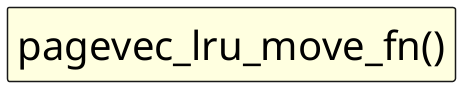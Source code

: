 @startuml

skinparam ComponentStyle rectangle
hide stereotype
scale 1/1

skinparam Component {
    FontSize 40
    FontColor black
    BorderThickness 1.5
    BackgroundColor transparent
}

' components:
component "pagevec_lru_move_fn()" as c0 #LightYellow
' layout:

@enduml
